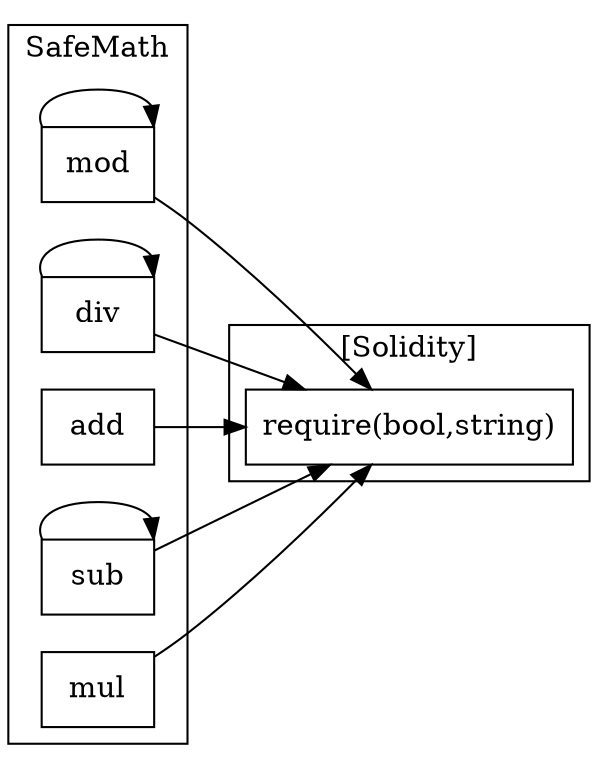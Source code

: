 strict digraph {
rankdir="LR"
node [shape=box]
subgraph cluster_2081_SafeMath {
label = "SafeMath"
"2081_mod" [label="mod"]
"2081_div" [label="div"]
"2081_add" [label="add"]
"2081_sub" [label="sub"]
"2081_mul" [label="mul"]
"2081_div" -> "2081_div"
"2081_sub" -> "2081_sub"
"2081_mod" -> "2081_mod"
}subgraph cluster_solidity {
label = "[Solidity]"
"require(bool,string)" 
"2081_div" -> "require(bool,string)"
"2081_mul" -> "require(bool,string)"
"2081_add" -> "require(bool,string)"
"2081_sub" -> "require(bool,string)"
"2081_mod" -> "require(bool,string)"
}
}